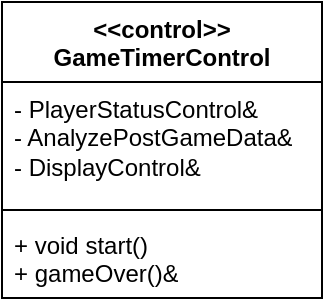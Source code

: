 <mxfile version="22.0.8" type="device">
  <diagram name="Pagina-1" id="RRDYi-F-hyLXYyx5dI-D">
    <mxGraphModel dx="521" dy="559" grid="1" gridSize="10" guides="1" tooltips="1" connect="1" arrows="1" fold="1" page="1" pageScale="1" pageWidth="827" pageHeight="1169" math="0" shadow="0">
      <root>
        <mxCell id="0" />
        <mxCell id="1" parent="0" />
        <mxCell id="sMdZ3lYBb7GyaaZm9x2Q-5" value="&amp;lt;&amp;lt;control&amp;gt;&amp;gt;&lt;br&gt;GameTimerControl" style="swimlane;fontStyle=1;align=center;verticalAlign=top;childLayout=stackLayout;horizontal=1;startSize=40;horizontalStack=0;resizeParent=1;resizeParentMax=0;resizeLast=0;collapsible=1;marginBottom=0;whiteSpace=wrap;html=1;" vertex="1" parent="1">
          <mxGeometry x="340" y="200" width="160" height="148" as="geometry" />
        </mxCell>
        <mxCell id="sMdZ3lYBb7GyaaZm9x2Q-6" value="- PlayerStatusControl&amp;amp;&lt;br&gt;- AnalyzePostGameData&amp;amp;&lt;br&gt;- DisplayControl&amp;amp;" style="text;strokeColor=none;fillColor=none;align=left;verticalAlign=top;spacingLeft=4;spacingRight=4;overflow=hidden;rotatable=0;points=[[0,0.5],[1,0.5]];portConstraint=eastwest;whiteSpace=wrap;html=1;" vertex="1" parent="sMdZ3lYBb7GyaaZm9x2Q-5">
          <mxGeometry y="40" width="160" height="60" as="geometry" />
        </mxCell>
        <mxCell id="sMdZ3lYBb7GyaaZm9x2Q-7" value="" style="line;strokeWidth=1;fillColor=none;align=left;verticalAlign=middle;spacingTop=-1;spacingLeft=3;spacingRight=3;rotatable=0;labelPosition=right;points=[];portConstraint=eastwest;strokeColor=inherit;" vertex="1" parent="sMdZ3lYBb7GyaaZm9x2Q-5">
          <mxGeometry y="100" width="160" height="8" as="geometry" />
        </mxCell>
        <mxCell id="sMdZ3lYBb7GyaaZm9x2Q-8" value="+ void start()&lt;br style=&quot;border-color: var(--border-color);&quot;&gt;+ gameOver()&amp;amp;" style="text;strokeColor=none;fillColor=none;align=left;verticalAlign=top;spacingLeft=4;spacingRight=4;overflow=hidden;rotatable=0;points=[[0,0.5],[1,0.5]];portConstraint=eastwest;whiteSpace=wrap;html=1;" vertex="1" parent="sMdZ3lYBb7GyaaZm9x2Q-5">
          <mxGeometry y="108" width="160" height="40" as="geometry" />
        </mxCell>
      </root>
    </mxGraphModel>
  </diagram>
</mxfile>
